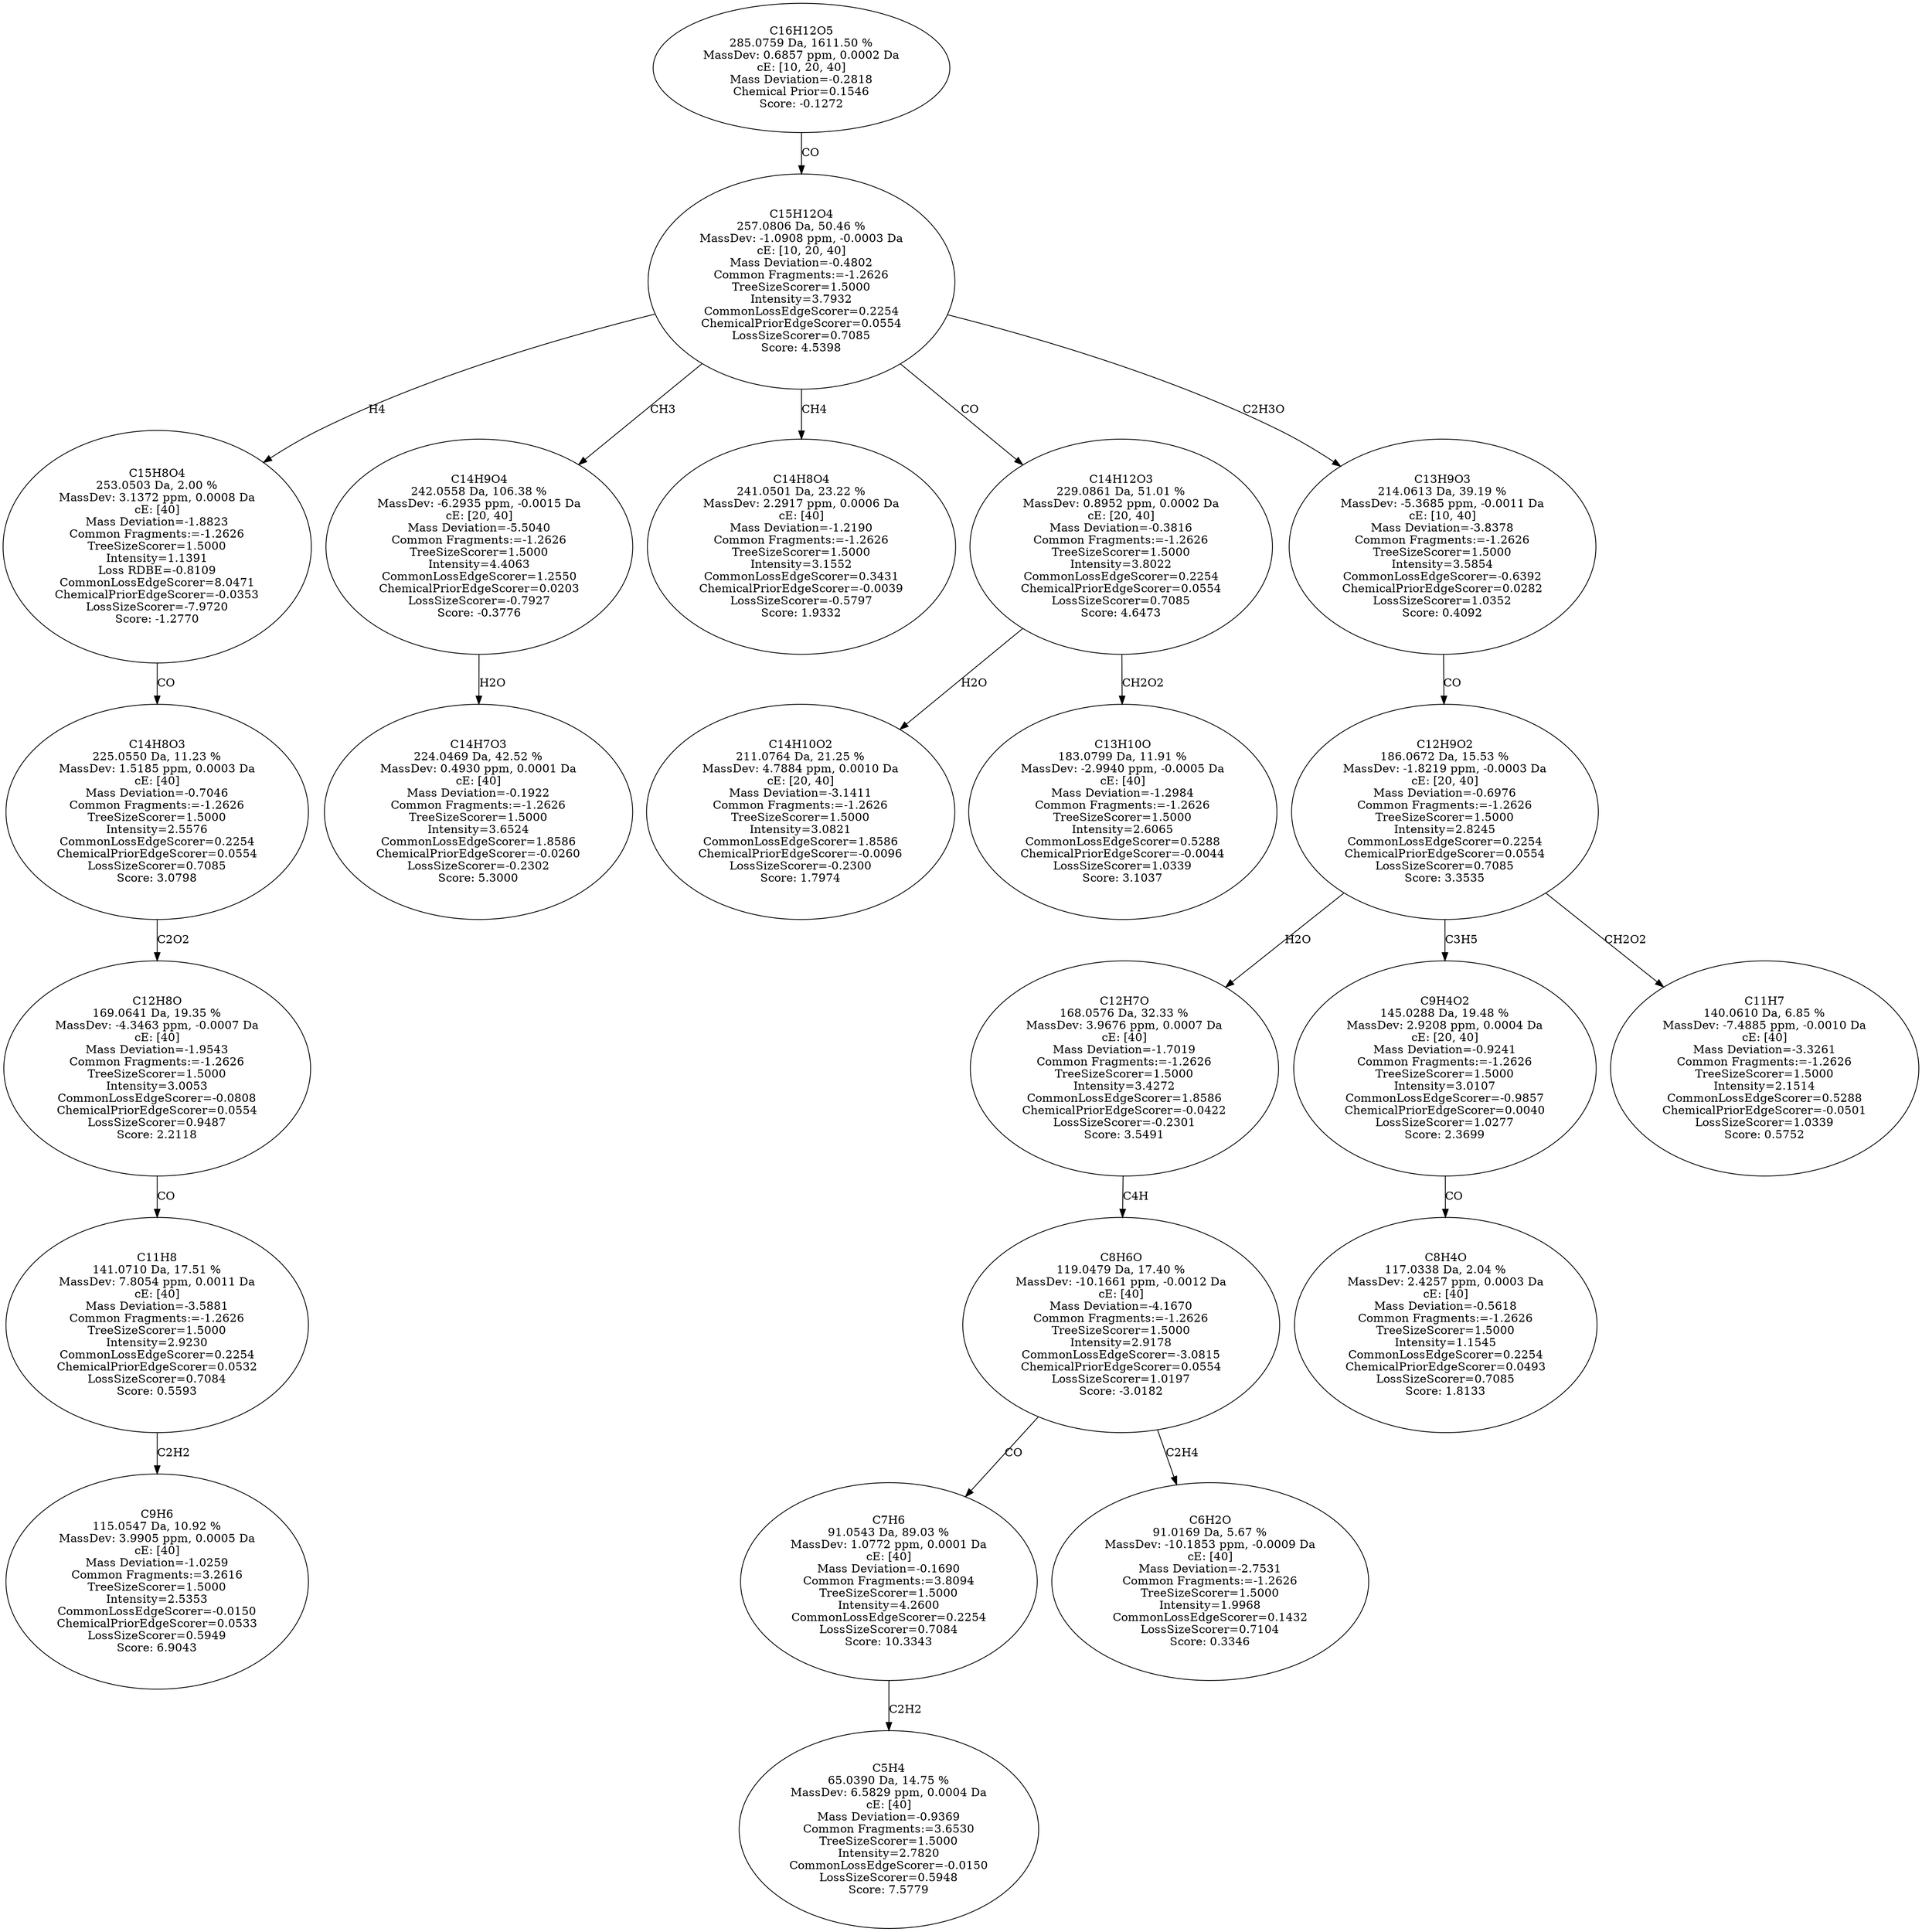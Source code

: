 strict digraph {
v1 [label="C9H6\n115.0547 Da, 10.92 %\nMassDev: 3.9905 ppm, 0.0005 Da\ncE: [40]\nMass Deviation=-1.0259\nCommon Fragments:=3.2616\nTreeSizeScorer=1.5000\nIntensity=2.5353\nCommonLossEdgeScorer=-0.0150\nChemicalPriorEdgeScorer=0.0533\nLossSizeScorer=0.5949\nScore: 6.9043"];
v2 [label="C11H8\n141.0710 Da, 17.51 %\nMassDev: 7.8054 ppm, 0.0011 Da\ncE: [40]\nMass Deviation=-3.5881\nCommon Fragments:=-1.2626\nTreeSizeScorer=1.5000\nIntensity=2.9230\nCommonLossEdgeScorer=0.2254\nChemicalPriorEdgeScorer=0.0532\nLossSizeScorer=0.7084\nScore: 0.5593"];
v3 [label="C12H8O\n169.0641 Da, 19.35 %\nMassDev: -4.3463 ppm, -0.0007 Da\ncE: [40]\nMass Deviation=-1.9543\nCommon Fragments:=-1.2626\nTreeSizeScorer=1.5000\nIntensity=3.0053\nCommonLossEdgeScorer=-0.0808\nChemicalPriorEdgeScorer=0.0554\nLossSizeScorer=0.9487\nScore: 2.2118"];
v4 [label="C14H8O3\n225.0550 Da, 11.23 %\nMassDev: 1.5185 ppm, 0.0003 Da\ncE: [40]\nMass Deviation=-0.7046\nCommon Fragments:=-1.2626\nTreeSizeScorer=1.5000\nIntensity=2.5576\nCommonLossEdgeScorer=0.2254\nChemicalPriorEdgeScorer=0.0554\nLossSizeScorer=0.7085\nScore: 3.0798"];
v5 [label="C15H8O4\n253.0503 Da, 2.00 %\nMassDev: 3.1372 ppm, 0.0008 Da\ncE: [40]\nMass Deviation=-1.8823\nCommon Fragments:=-1.2626\nTreeSizeScorer=1.5000\nIntensity=1.1391\nLoss RDBE=-0.8109\nCommonLossEdgeScorer=8.0471\nChemicalPriorEdgeScorer=-0.0353\nLossSizeScorer=-7.9720\nScore: -1.2770"];
v6 [label="C14H7O3\n224.0469 Da, 42.52 %\nMassDev: 0.4930 ppm, 0.0001 Da\ncE: [40]\nMass Deviation=-0.1922\nCommon Fragments:=-1.2626\nTreeSizeScorer=1.5000\nIntensity=3.6524\nCommonLossEdgeScorer=1.8586\nChemicalPriorEdgeScorer=-0.0260\nLossSizeScorer=-0.2302\nScore: 5.3000"];
v7 [label="C14H9O4\n242.0558 Da, 106.38 %\nMassDev: -6.2935 ppm, -0.0015 Da\ncE: [20, 40]\nMass Deviation=-5.5040\nCommon Fragments:=-1.2626\nTreeSizeScorer=1.5000\nIntensity=4.4063\nCommonLossEdgeScorer=1.2550\nChemicalPriorEdgeScorer=0.0203\nLossSizeScorer=-0.7927\nScore: -0.3776"];
v8 [label="C14H8O4\n241.0501 Da, 23.22 %\nMassDev: 2.2917 ppm, 0.0006 Da\ncE: [40]\nMass Deviation=-1.2190\nCommon Fragments:=-1.2626\nTreeSizeScorer=1.5000\nIntensity=3.1552\nCommonLossEdgeScorer=0.3431\nChemicalPriorEdgeScorer=-0.0039\nLossSizeScorer=-0.5797\nScore: 1.9332"];
v9 [label="C14H10O2\n211.0764 Da, 21.25 %\nMassDev: 4.7884 ppm, 0.0010 Da\ncE: [20, 40]\nMass Deviation=-3.1411\nCommon Fragments:=-1.2626\nTreeSizeScorer=1.5000\nIntensity=3.0821\nCommonLossEdgeScorer=1.8586\nChemicalPriorEdgeScorer=-0.0096\nLossSizeScorer=-0.2300\nScore: 1.7974"];
v10 [label="C13H10O\n183.0799 Da, 11.91 %\nMassDev: -2.9940 ppm, -0.0005 Da\ncE: [40]\nMass Deviation=-1.2984\nCommon Fragments:=-1.2626\nTreeSizeScorer=1.5000\nIntensity=2.6065\nCommonLossEdgeScorer=0.5288\nChemicalPriorEdgeScorer=-0.0044\nLossSizeScorer=1.0339\nScore: 3.1037"];
v11 [label="C14H12O3\n229.0861 Da, 51.01 %\nMassDev: 0.8952 ppm, 0.0002 Da\ncE: [20, 40]\nMass Deviation=-0.3816\nCommon Fragments:=-1.2626\nTreeSizeScorer=1.5000\nIntensity=3.8022\nCommonLossEdgeScorer=0.2254\nChemicalPriorEdgeScorer=0.0554\nLossSizeScorer=0.7085\nScore: 4.6473"];
v12 [label="C5H4\n65.0390 Da, 14.75 %\nMassDev: 6.5829 ppm, 0.0004 Da\ncE: [40]\nMass Deviation=-0.9369\nCommon Fragments:=3.6530\nTreeSizeScorer=1.5000\nIntensity=2.7820\nCommonLossEdgeScorer=-0.0150\nLossSizeScorer=0.5948\nScore: 7.5779"];
v13 [label="C7H6\n91.0543 Da, 89.03 %\nMassDev: 1.0772 ppm, 0.0001 Da\ncE: [40]\nMass Deviation=-0.1690\nCommon Fragments:=3.8094\nTreeSizeScorer=1.5000\nIntensity=4.2600\nCommonLossEdgeScorer=0.2254\nLossSizeScorer=0.7084\nScore: 10.3343"];
v14 [label="C6H2O\n91.0169 Da, 5.67 %\nMassDev: -10.1853 ppm, -0.0009 Da\ncE: [40]\nMass Deviation=-2.7531\nCommon Fragments:=-1.2626\nTreeSizeScorer=1.5000\nIntensity=1.9968\nCommonLossEdgeScorer=0.1432\nLossSizeScorer=0.7104\nScore: 0.3346"];
v15 [label="C8H6O\n119.0479 Da, 17.40 %\nMassDev: -10.1661 ppm, -0.0012 Da\ncE: [40]\nMass Deviation=-4.1670\nCommon Fragments:=-1.2626\nTreeSizeScorer=1.5000\nIntensity=2.9178\nCommonLossEdgeScorer=-3.0815\nChemicalPriorEdgeScorer=0.0554\nLossSizeScorer=1.0197\nScore: -3.0182"];
v16 [label="C12H7O\n168.0576 Da, 32.33 %\nMassDev: 3.9676 ppm, 0.0007 Da\ncE: [40]\nMass Deviation=-1.7019\nCommon Fragments:=-1.2626\nTreeSizeScorer=1.5000\nIntensity=3.4272\nCommonLossEdgeScorer=1.8586\nChemicalPriorEdgeScorer=-0.0422\nLossSizeScorer=-0.2301\nScore: 3.5491"];
v17 [label="C8H4O\n117.0338 Da, 2.04 %\nMassDev: 2.4257 ppm, 0.0003 Da\ncE: [40]\nMass Deviation=-0.5618\nCommon Fragments:=-1.2626\nTreeSizeScorer=1.5000\nIntensity=1.1545\nCommonLossEdgeScorer=0.2254\nChemicalPriorEdgeScorer=0.0493\nLossSizeScorer=0.7085\nScore: 1.8133"];
v18 [label="C9H4O2\n145.0288 Da, 19.48 %\nMassDev: 2.9208 ppm, 0.0004 Da\ncE: [20, 40]\nMass Deviation=-0.9241\nCommon Fragments:=-1.2626\nTreeSizeScorer=1.5000\nIntensity=3.0107\nCommonLossEdgeScorer=-0.9857\nChemicalPriorEdgeScorer=0.0040\nLossSizeScorer=1.0277\nScore: 2.3699"];
v19 [label="C11H7\n140.0610 Da, 6.85 %\nMassDev: -7.4885 ppm, -0.0010 Da\ncE: [40]\nMass Deviation=-3.3261\nCommon Fragments:=-1.2626\nTreeSizeScorer=1.5000\nIntensity=2.1514\nCommonLossEdgeScorer=0.5288\nChemicalPriorEdgeScorer=-0.0501\nLossSizeScorer=1.0339\nScore: 0.5752"];
v20 [label="C12H9O2\n186.0672 Da, 15.53 %\nMassDev: -1.8219 ppm, -0.0003 Da\ncE: [20, 40]\nMass Deviation=-0.6976\nCommon Fragments:=-1.2626\nTreeSizeScorer=1.5000\nIntensity=2.8245\nCommonLossEdgeScorer=0.2254\nChemicalPriorEdgeScorer=0.0554\nLossSizeScorer=0.7085\nScore: 3.3535"];
v21 [label="C13H9O3\n214.0613 Da, 39.19 %\nMassDev: -5.3685 ppm, -0.0011 Da\ncE: [10, 40]\nMass Deviation=-3.8378\nCommon Fragments:=-1.2626\nTreeSizeScorer=1.5000\nIntensity=3.5854\nCommonLossEdgeScorer=-0.6392\nChemicalPriorEdgeScorer=0.0282\nLossSizeScorer=1.0352\nScore: 0.4092"];
v22 [label="C15H12O4\n257.0806 Da, 50.46 %\nMassDev: -1.0908 ppm, -0.0003 Da\ncE: [10, 20, 40]\nMass Deviation=-0.4802\nCommon Fragments:=-1.2626\nTreeSizeScorer=1.5000\nIntensity=3.7932\nCommonLossEdgeScorer=0.2254\nChemicalPriorEdgeScorer=0.0554\nLossSizeScorer=0.7085\nScore: 4.5398"];
v23 [label="C16H12O5\n285.0759 Da, 1611.50 %\nMassDev: 0.6857 ppm, 0.0002 Da\ncE: [10, 20, 40]\nMass Deviation=-0.2818\nChemical Prior=0.1546\nScore: -0.1272"];
v2 -> v1 [label="C2H2"];
v3 -> v2 [label="CO"];
v4 -> v3 [label="C2O2"];
v5 -> v4 [label="CO"];
v22 -> v5 [label="H4"];
v7 -> v6 [label="H2O"];
v22 -> v7 [label="CH3"];
v22 -> v8 [label="CH4"];
v11 -> v9 [label="H2O"];
v11 -> v10 [label="CH2O2"];
v22 -> v11 [label="CO"];
v13 -> v12 [label="C2H2"];
v15 -> v13 [label="CO"];
v15 -> v14 [label="C2H4"];
v16 -> v15 [label="C4H"];
v20 -> v16 [label="H2O"];
v18 -> v17 [label="CO"];
v20 -> v18 [label="C3H5"];
v20 -> v19 [label="CH2O2"];
v21 -> v20 [label="CO"];
v22 -> v21 [label="C2H3O"];
v23 -> v22 [label="CO"];
}